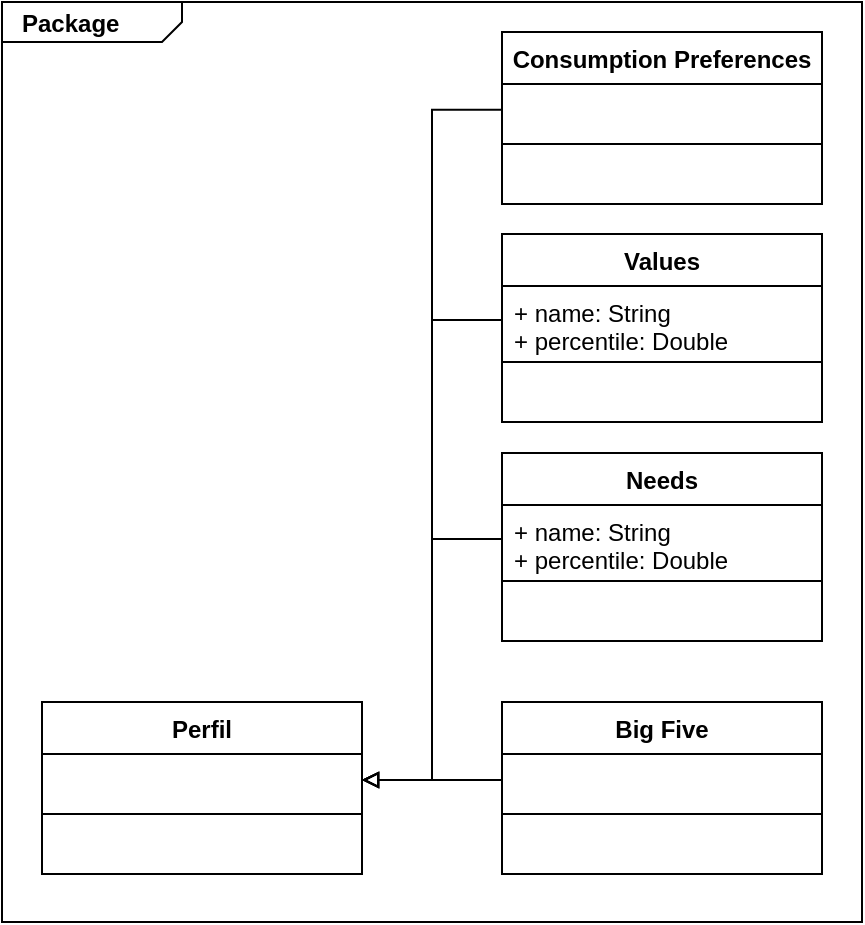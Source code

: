 <mxfile version="10.6.8"><diagram id="esIywTsSEp9cv-8wUh8q" name="Page-1"><mxGraphModel dx="758" dy="375" grid="1" gridSize="10" guides="1" tooltips="1" connect="1" arrows="1" fold="1" page="1" pageScale="1" pageWidth="827" pageHeight="1169" math="0" shadow="0"><root><mxCell id="0"/><mxCell id="1" parent="0"/><mxCell id="PiHePu_ps7fofDm9L_eg-25" value="&lt;p style=&quot;margin: 0px ; margin-top: 4px ; margin-left: 10px ; text-align: left&quot;&gt;&lt;b&gt;Package&lt;/b&gt;&lt;/p&gt;" style="html=1;shape=mxgraph.sysml.package;xSize=90;align=left;spacingLeft=10;overflow=fill;strokeWidth=1;recursiveResize=0;" vertex="1" parent="1"><mxGeometry x="270" y="250" width="430" height="460" as="geometry"/></mxCell><mxCell id="PiHePu_ps7fofDm9L_eg-1" value="Perfil" style="swimlane;fontStyle=1;align=center;verticalAlign=top;childLayout=stackLayout;horizontal=1;startSize=26;horizontalStack=0;resizeParent=1;resizeParentMax=0;resizeLast=0;collapsible=1;marginBottom=0;" vertex="1" parent="1"><mxGeometry x="290" y="600" width="160" height="86" as="geometry"/></mxCell><mxCell id="PiHePu_ps7fofDm9L_eg-2" value=" " style="text;strokeColor=none;fillColor=none;align=left;verticalAlign=top;spacingLeft=4;spacingRight=4;overflow=hidden;rotatable=0;points=[[0,0.5],[1,0.5]];portConstraint=eastwest;" vertex="1" parent="PiHePu_ps7fofDm9L_eg-1"><mxGeometry y="26" width="160" height="26" as="geometry"/></mxCell><mxCell id="PiHePu_ps7fofDm9L_eg-3" value="" style="line;strokeWidth=1;fillColor=none;align=left;verticalAlign=middle;spacingTop=-1;spacingLeft=3;spacingRight=3;rotatable=0;labelPosition=right;points=[];portConstraint=eastwest;" vertex="1" parent="PiHePu_ps7fofDm9L_eg-1"><mxGeometry y="52" width="160" height="8" as="geometry"/></mxCell><mxCell id="PiHePu_ps7fofDm9L_eg-4" value=" " style="text;strokeColor=none;fillColor=none;align=left;verticalAlign=top;spacingLeft=4;spacingRight=4;overflow=hidden;rotatable=0;points=[[0,0.5],[1,0.5]];portConstraint=eastwest;" vertex="1" parent="PiHePu_ps7fofDm9L_eg-1"><mxGeometry y="60" width="160" height="26" as="geometry"/></mxCell><mxCell id="PiHePu_ps7fofDm9L_eg-5" value="Consumption Preferences" style="swimlane;fontStyle=1;align=center;verticalAlign=top;childLayout=stackLayout;horizontal=1;startSize=26;horizontalStack=0;resizeParent=1;resizeParentMax=0;resizeLast=0;collapsible=1;marginBottom=0;" vertex="1" parent="1"><mxGeometry x="520" y="264.941" width="160" height="86" as="geometry"/></mxCell><mxCell id="PiHePu_ps7fofDm9L_eg-6" value=" " style="text;strokeColor=none;fillColor=none;align=left;verticalAlign=top;spacingLeft=4;spacingRight=4;overflow=hidden;rotatable=0;points=[[0,0.5],[1,0.5]];portConstraint=eastwest;" vertex="1" parent="PiHePu_ps7fofDm9L_eg-5"><mxGeometry y="26" width="160" height="26" as="geometry"/></mxCell><mxCell id="PiHePu_ps7fofDm9L_eg-7" value="" style="line;strokeWidth=1;fillColor=none;align=left;verticalAlign=middle;spacingTop=-1;spacingLeft=3;spacingRight=3;rotatable=0;labelPosition=right;points=[];portConstraint=eastwest;" vertex="1" parent="PiHePu_ps7fofDm9L_eg-5"><mxGeometry y="52" width="160" height="8" as="geometry"/></mxCell><mxCell id="PiHePu_ps7fofDm9L_eg-8" value=" " style="text;strokeColor=none;fillColor=none;align=left;verticalAlign=top;spacingLeft=4;spacingRight=4;overflow=hidden;rotatable=0;points=[[0,0.5],[1,0.5]];portConstraint=eastwest;" vertex="1" parent="PiHePu_ps7fofDm9L_eg-5"><mxGeometry y="60" width="160" height="26" as="geometry"/></mxCell><mxCell id="PiHePu_ps7fofDm9L_eg-9" style="edgeStyle=orthogonalEdgeStyle;rounded=0;orthogonalLoop=1;jettySize=auto;html=1;entryX=1;entryY=0.5;entryDx=0;entryDy=0;endArrow=block;endFill=0;exitX=0;exitY=0.5;exitDx=0;exitDy=0;" edge="1" parent="1" source="PiHePu_ps7fofDm9L_eg-11" target="PiHePu_ps7fofDm9L_eg-2"><mxGeometry relative="1" as="geometry"/></mxCell><mxCell id="PiHePu_ps7fofDm9L_eg-10" value="Big Five" style="swimlane;fontStyle=1;align=center;verticalAlign=top;childLayout=stackLayout;horizontal=1;startSize=26;horizontalStack=0;resizeParent=1;resizeParentMax=0;resizeLast=0;collapsible=1;marginBottom=0;" vertex="1" parent="1"><mxGeometry x="520" y="600" width="160" height="86" as="geometry"/></mxCell><mxCell id="PiHePu_ps7fofDm9L_eg-11" value=" " style="text;strokeColor=none;fillColor=none;align=left;verticalAlign=top;spacingLeft=4;spacingRight=4;overflow=hidden;rotatable=0;points=[[0,0.5],[1,0.5]];portConstraint=eastwest;" vertex="1" parent="PiHePu_ps7fofDm9L_eg-10"><mxGeometry y="26" width="160" height="26" as="geometry"/></mxCell><mxCell id="PiHePu_ps7fofDm9L_eg-12" value="" style="line;strokeWidth=1;fillColor=none;align=left;verticalAlign=middle;spacingTop=-1;spacingLeft=3;spacingRight=3;rotatable=0;labelPosition=right;points=[];portConstraint=eastwest;" vertex="1" parent="PiHePu_ps7fofDm9L_eg-10"><mxGeometry y="52" width="160" height="8" as="geometry"/></mxCell><mxCell id="PiHePu_ps7fofDm9L_eg-13" value=" " style="text;strokeColor=none;fillColor=none;align=left;verticalAlign=top;spacingLeft=4;spacingRight=4;overflow=hidden;rotatable=0;points=[[0,0.5],[1,0.5]];portConstraint=eastwest;" vertex="1" parent="PiHePu_ps7fofDm9L_eg-10"><mxGeometry y="60" width="160" height="26" as="geometry"/></mxCell><mxCell id="PiHePu_ps7fofDm9L_eg-14" style="edgeStyle=orthogonalEdgeStyle;rounded=0;orthogonalLoop=1;jettySize=auto;html=1;entryX=1;entryY=0.5;entryDx=0;entryDy=0;endArrow=block;endFill=0;exitX=0;exitY=0.5;exitDx=0;exitDy=0;" edge="1" parent="1" source="PiHePu_ps7fofDm9L_eg-18" target="PiHePu_ps7fofDm9L_eg-2"><mxGeometry relative="1" as="geometry"><mxPoint x="520" y="532.176" as="sourcePoint"/></mxGeometry></mxCell><mxCell id="PiHePu_ps7fofDm9L_eg-15" style="edgeStyle=orthogonalEdgeStyle;rounded=0;orthogonalLoop=1;jettySize=auto;html=1;entryX=1;entryY=0.5;entryDx=0;entryDy=0;endArrow=block;endFill=0;" edge="1" parent="1" source="PiHePu_ps7fofDm9L_eg-6" target="PiHePu_ps7fofDm9L_eg-2"><mxGeometry relative="1" as="geometry"/></mxCell><mxCell id="PiHePu_ps7fofDm9L_eg-16" style="edgeStyle=orthogonalEdgeStyle;rounded=0;orthogonalLoop=1;jettySize=auto;html=1;entryX=1;entryY=0.5;entryDx=0;entryDy=0;endArrow=block;endFill=0;exitX=0;exitY=0.5;exitDx=0;exitDy=0;" edge="1" parent="1" source="PiHePu_ps7fofDm9L_eg-22" target="PiHePu_ps7fofDm9L_eg-2"><mxGeometry relative="1" as="geometry"><mxPoint x="520" y="423.941" as="sourcePoint"/></mxGeometry></mxCell><mxCell id="PiHePu_ps7fofDm9L_eg-17" value="Needs" style="swimlane;fontStyle=1;align=center;verticalAlign=top;childLayout=stackLayout;horizontal=1;startSize=26;horizontalStack=0;resizeParent=1;resizeParentMax=0;resizeLast=0;collapsible=1;marginBottom=0;" vertex="1" parent="1"><mxGeometry x="520" y="475.5" width="160" height="94" as="geometry"/></mxCell><mxCell id="PiHePu_ps7fofDm9L_eg-18" value="+ name: String&#10;+ percentile: Double&#10;" style="text;strokeColor=none;fillColor=none;align=left;verticalAlign=top;spacingLeft=4;spacingRight=4;overflow=hidden;rotatable=0;points=[[0,0.5],[1,0.5]];portConstraint=eastwest;" vertex="1" parent="PiHePu_ps7fofDm9L_eg-17"><mxGeometry y="26" width="160" height="34" as="geometry"/></mxCell><mxCell id="PiHePu_ps7fofDm9L_eg-19" value="" style="line;strokeWidth=1;fillColor=none;align=left;verticalAlign=middle;spacingTop=-1;spacingLeft=3;spacingRight=3;rotatable=0;labelPosition=right;points=[];portConstraint=eastwest;" vertex="1" parent="PiHePu_ps7fofDm9L_eg-17"><mxGeometry y="60" width="160" height="8" as="geometry"/></mxCell><mxCell id="PiHePu_ps7fofDm9L_eg-20" value=" " style="text;strokeColor=none;fillColor=none;align=left;verticalAlign=top;spacingLeft=4;spacingRight=4;overflow=hidden;rotatable=0;points=[[0,0.5],[1,0.5]];portConstraint=eastwest;" vertex="1" parent="PiHePu_ps7fofDm9L_eg-17"><mxGeometry y="68" width="160" height="26" as="geometry"/></mxCell><mxCell id="PiHePu_ps7fofDm9L_eg-21" value="Values" style="swimlane;fontStyle=1;align=center;verticalAlign=top;childLayout=stackLayout;horizontal=1;startSize=26;horizontalStack=0;resizeParent=1;resizeParentMax=0;resizeLast=0;collapsible=1;marginBottom=0;" vertex="1" parent="1"><mxGeometry x="520" y="366" width="160" height="94" as="geometry"/></mxCell><mxCell id="PiHePu_ps7fofDm9L_eg-22" value="+ name: String&#10;+ percentile: Double&#10;" style="text;strokeColor=none;fillColor=none;align=left;verticalAlign=top;spacingLeft=4;spacingRight=4;overflow=hidden;rotatable=0;points=[[0,0.5],[1,0.5]];portConstraint=eastwest;" vertex="1" parent="PiHePu_ps7fofDm9L_eg-21"><mxGeometry y="26" width="160" height="34" as="geometry"/></mxCell><mxCell id="PiHePu_ps7fofDm9L_eg-23" value="" style="line;strokeWidth=1;fillColor=none;align=left;verticalAlign=middle;spacingTop=-1;spacingLeft=3;spacingRight=3;rotatable=0;labelPosition=right;points=[];portConstraint=eastwest;" vertex="1" parent="PiHePu_ps7fofDm9L_eg-21"><mxGeometry y="60" width="160" height="8" as="geometry"/></mxCell><mxCell id="PiHePu_ps7fofDm9L_eg-24" value=" " style="text;strokeColor=none;fillColor=none;align=left;verticalAlign=top;spacingLeft=4;spacingRight=4;overflow=hidden;rotatable=0;points=[[0,0.5],[1,0.5]];portConstraint=eastwest;" vertex="1" parent="PiHePu_ps7fofDm9L_eg-21"><mxGeometry y="68" width="160" height="26" as="geometry"/></mxCell></root></mxGraphModel></diagram></mxfile>